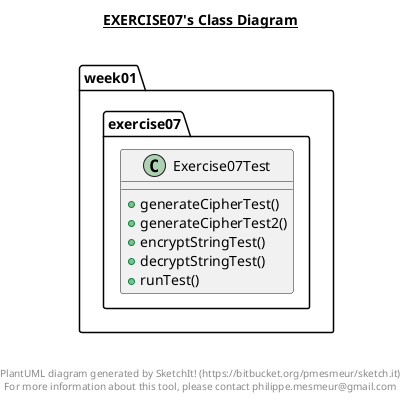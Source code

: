 @startuml

title __EXERCISE07's Class Diagram__\n

  package week01.exercise07 {
    class Exercise07Test {
        + generateCipherTest()
        + generateCipherTest2()
        + encryptStringTest()
        + decryptStringTest()
        + runTest()
    }
  }
  



right footer


PlantUML diagram generated by SketchIt! (https://bitbucket.org/pmesmeur/sketch.it)
For more information about this tool, please contact philippe.mesmeur@gmail.com
endfooter

@enduml
